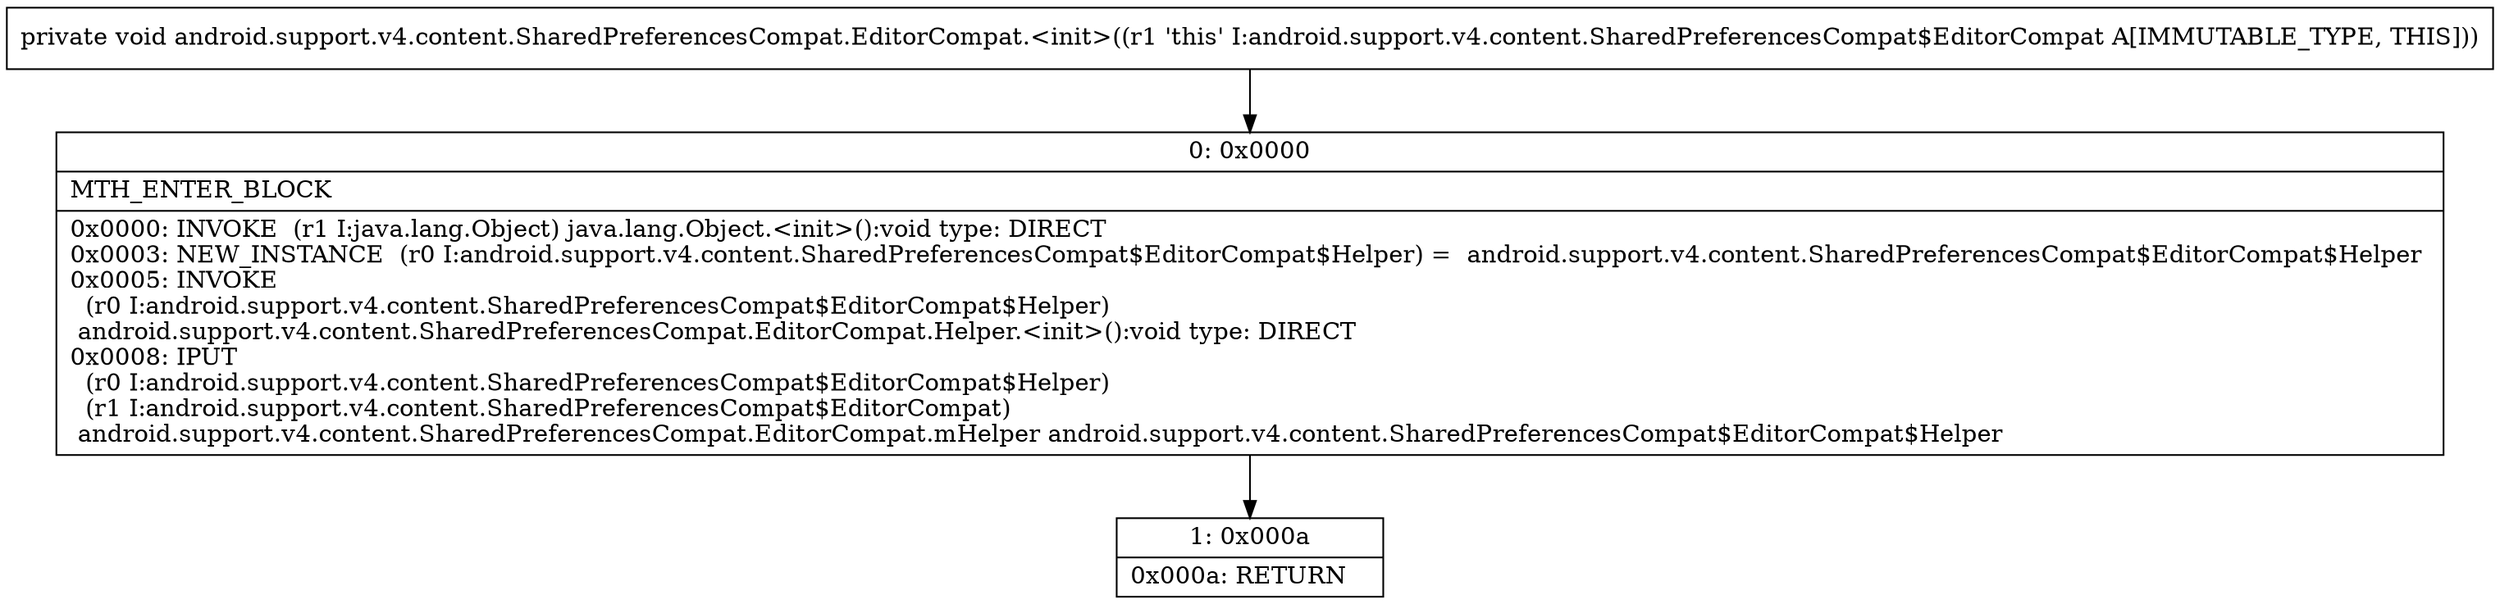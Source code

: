 digraph "CFG forandroid.support.v4.content.SharedPreferencesCompat.EditorCompat.\<init\>()V" {
Node_0 [shape=record,label="{0\:\ 0x0000|MTH_ENTER_BLOCK\l|0x0000: INVOKE  (r1 I:java.lang.Object) java.lang.Object.\<init\>():void type: DIRECT \l0x0003: NEW_INSTANCE  (r0 I:android.support.v4.content.SharedPreferencesCompat$EditorCompat$Helper) =  android.support.v4.content.SharedPreferencesCompat$EditorCompat$Helper \l0x0005: INVOKE  \l  (r0 I:android.support.v4.content.SharedPreferencesCompat$EditorCompat$Helper)\l android.support.v4.content.SharedPreferencesCompat.EditorCompat.Helper.\<init\>():void type: DIRECT \l0x0008: IPUT  \l  (r0 I:android.support.v4.content.SharedPreferencesCompat$EditorCompat$Helper)\l  (r1 I:android.support.v4.content.SharedPreferencesCompat$EditorCompat)\l android.support.v4.content.SharedPreferencesCompat.EditorCompat.mHelper android.support.v4.content.SharedPreferencesCompat$EditorCompat$Helper \l}"];
Node_1 [shape=record,label="{1\:\ 0x000a|0x000a: RETURN   \l}"];
MethodNode[shape=record,label="{private void android.support.v4.content.SharedPreferencesCompat.EditorCompat.\<init\>((r1 'this' I:android.support.v4.content.SharedPreferencesCompat$EditorCompat A[IMMUTABLE_TYPE, THIS])) }"];
MethodNode -> Node_0;
Node_0 -> Node_1;
}

